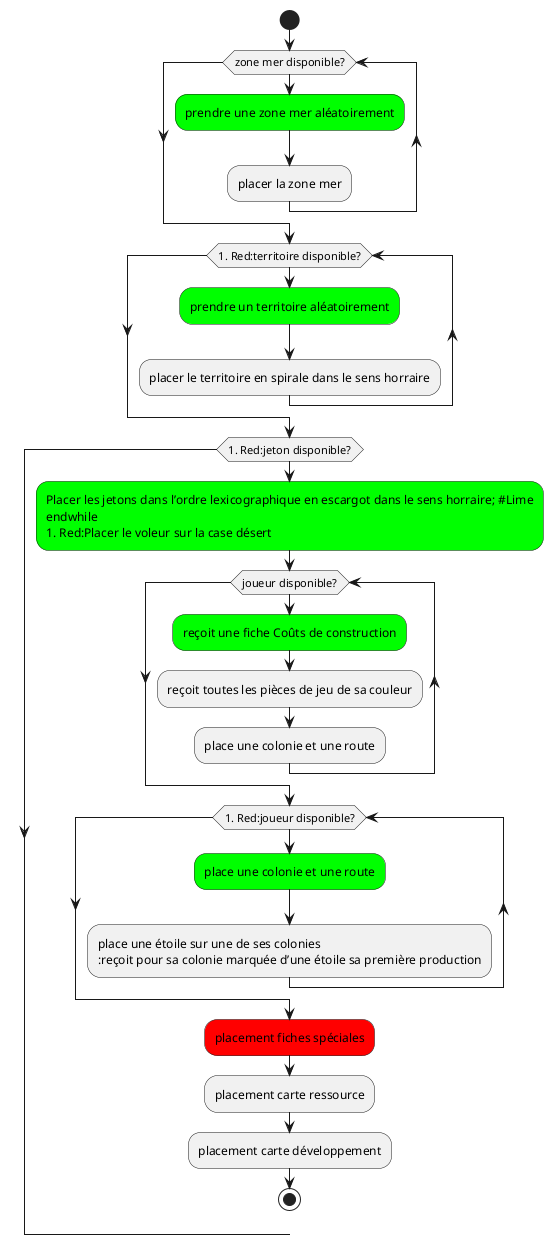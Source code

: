@startuml
start
while (zone mer disponible?)
  #Lime:prendre une zone mer aléatoirement;
  :placer la zone mer;
endwhile
while (#Red:territoire disponible?)
  #Lime:prendre un territoire aléatoirement;
  :placer le territoire en spirale dans le sens horraire;
endwhile
while (#Red:jeton disponible?)
  #Lime:Placer les jetons dans l’ordre lexicographique en escargot dans le sens horraire; #Lime
endwhile
#Red:Placer le voleur sur la case désert;
while (joueur disponible?)
  #Lime:reçoit une fiche Coûts de construction;
  :reçoit toutes les pièces de jeu de sa couleur;
  :place une colonie et une route;
endwhile
while (#Red:joueur disponible?)
  #Lime:place une colonie et une route;
  :place une étoile sur une de ses colonies
  :reçoit pour sa colonie marquée d’une étoile sa première production;
endwhile
#Red:placement fiches spéciales;
:placement carte ressource;
:placement carte développement;
stop
@enduml
